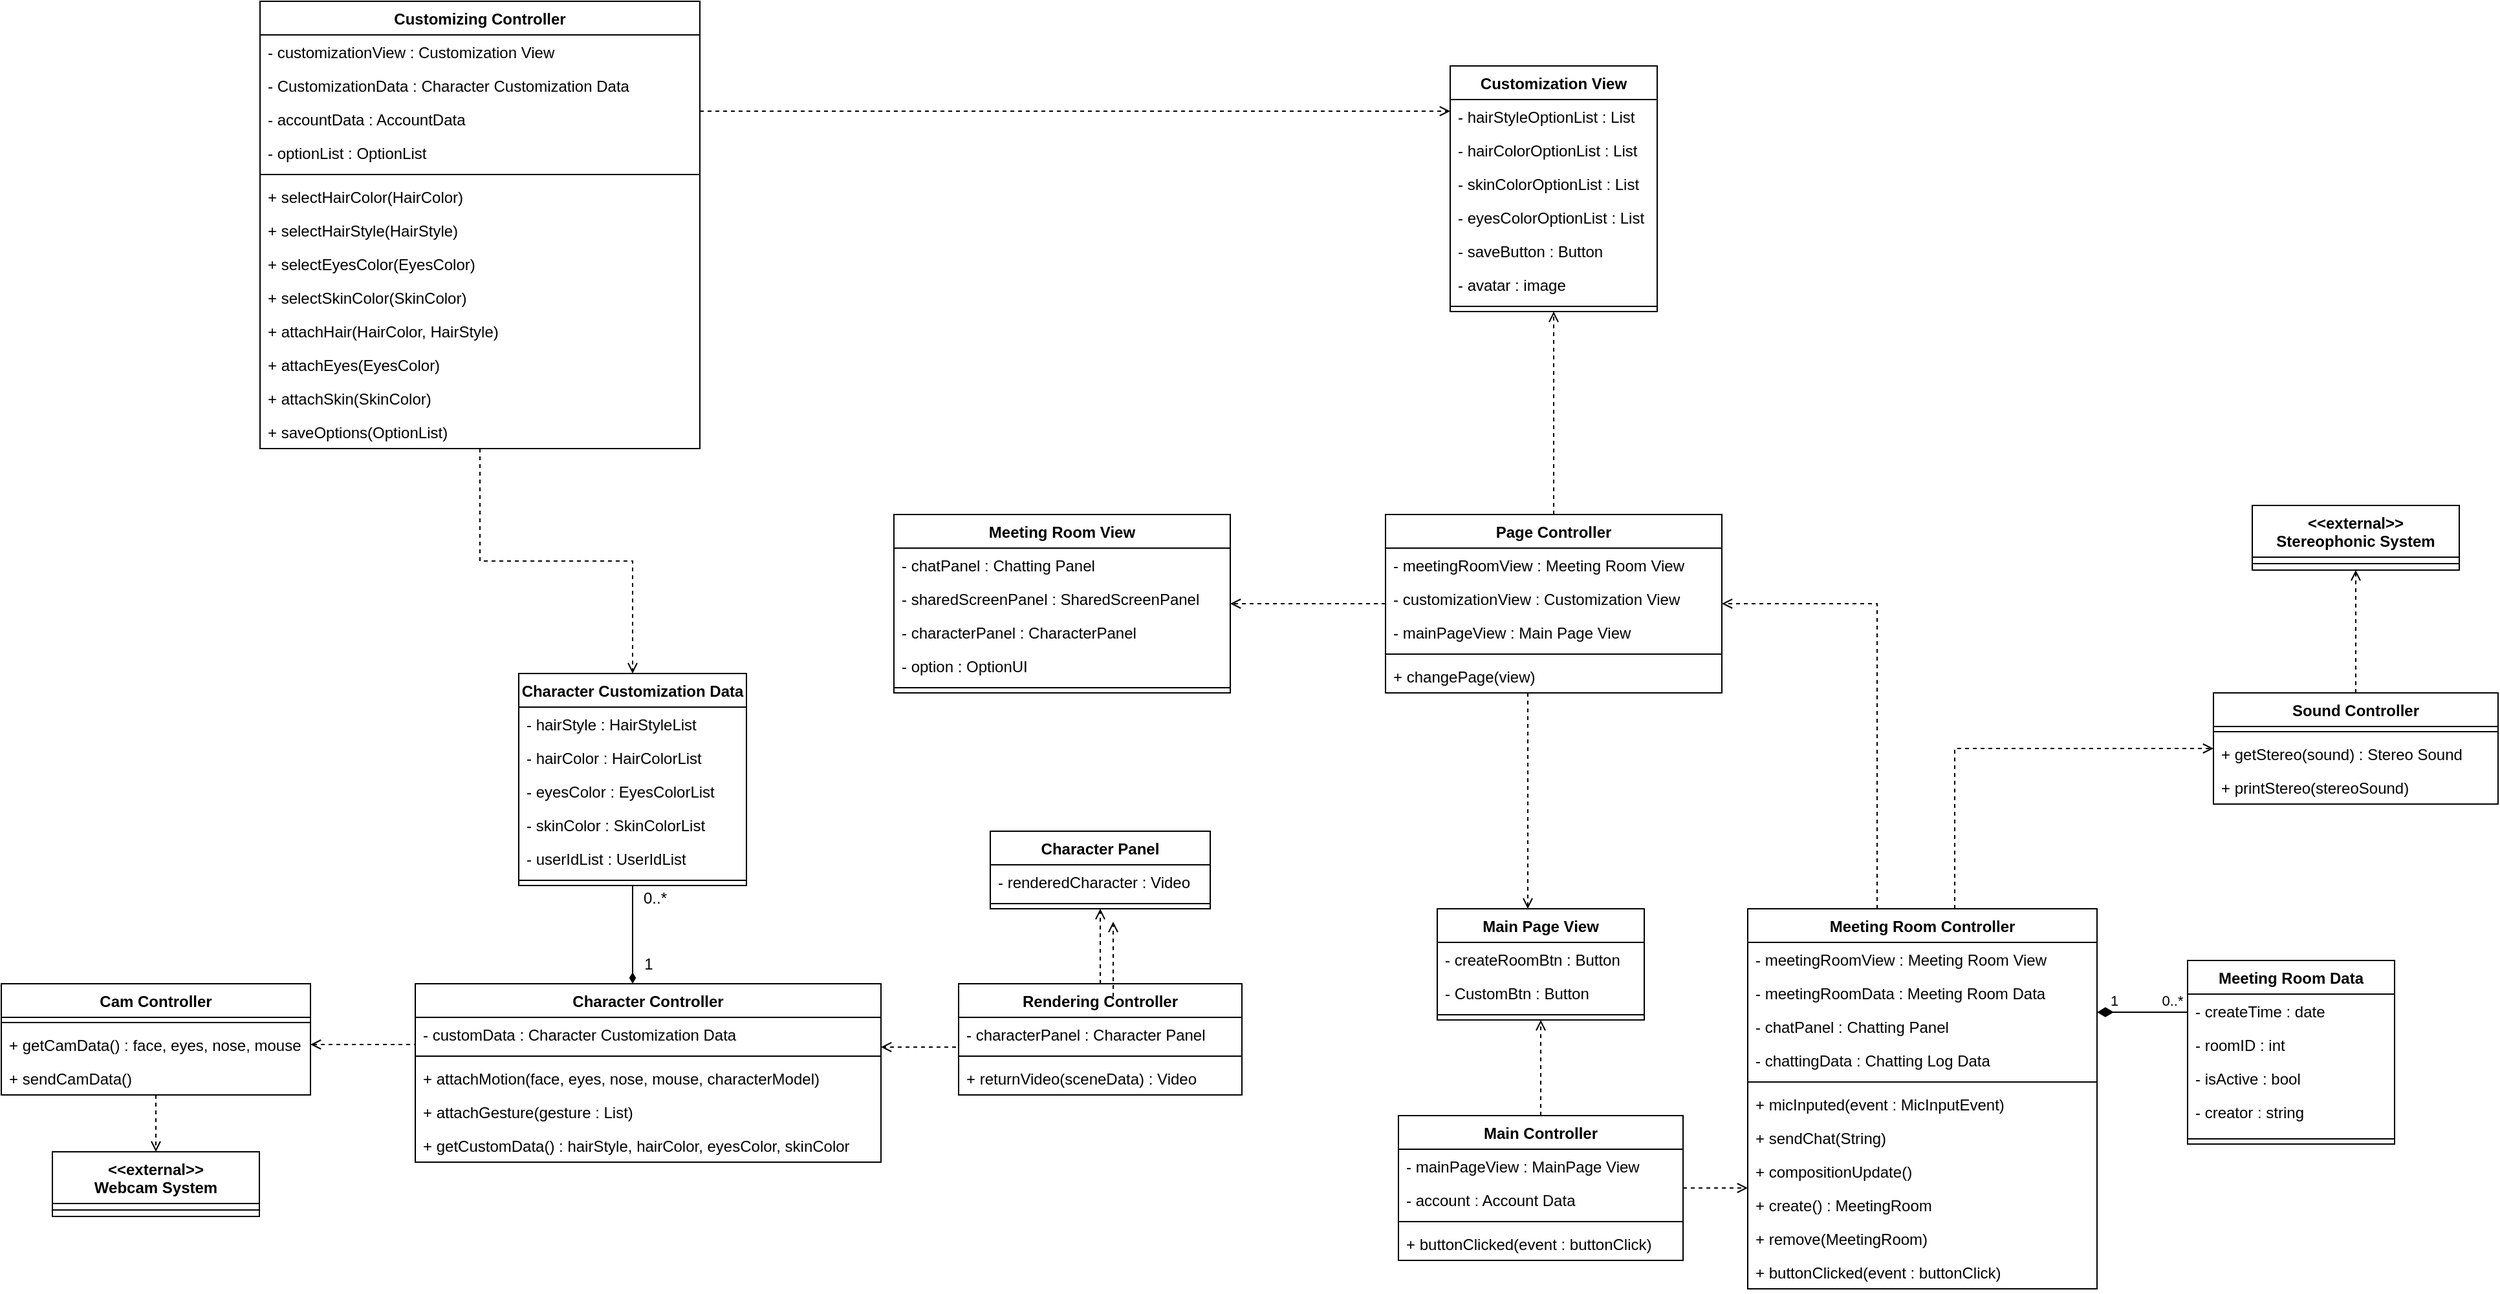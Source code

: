 <mxfile version="14.6.12" type="github">
  <diagram id="qNtHvHr-Q_ltwnV1EGBj" name="Page-1">
    <mxGraphModel dx="2211" dy="697" grid="1" gridSize="10" guides="1" tooltips="1" connect="1" arrows="1" fold="1" page="1" pageScale="1" pageWidth="827" pageHeight="1169" math="0" shadow="0">
      <root>
        <mxCell id="0" />
        <mxCell id="1" parent="0" />
        <mxCell id="-fM7mds_HS6A8kRONg-R-6" style="edgeStyle=orthogonalEdgeStyle;rounded=0;orthogonalLoop=1;jettySize=auto;html=1;exitX=0.5;exitY=0;exitDx=0;exitDy=0;entryX=0.5;entryY=1;entryDx=0;entryDy=0;dashed=1;endArrow=open;endFill=0;" parent="1" source="Hz_aNHwt8BgAc0QITuWz-30" target="Hz_aNHwt8BgAc0QITuWz-60" edge="1">
          <mxGeometry relative="1" as="geometry" />
        </mxCell>
        <mxCell id="Hz_aNHwt8BgAc0QITuWz-30" value="Sound Controller" style="swimlane;fontStyle=1;align=center;verticalAlign=top;childLayout=stackLayout;horizontal=1;startSize=26;horizontalStack=0;resizeParent=1;resizeParentMax=0;resizeLast=0;collapsible=1;marginBottom=0;" parent="1" vertex="1">
          <mxGeometry x="1360" y="585" width="220" height="86" as="geometry" />
        </mxCell>
        <mxCell id="Hz_aNHwt8BgAc0QITuWz-33" value="" style="line;strokeWidth=1;fillColor=none;align=left;verticalAlign=middle;spacingTop=-1;spacingLeft=3;spacingRight=3;rotatable=0;labelPosition=right;points=[];portConstraint=eastwest;" parent="Hz_aNHwt8BgAc0QITuWz-30" vertex="1">
          <mxGeometry y="26" width="220" height="8" as="geometry" />
        </mxCell>
        <mxCell id="VSV6r8VIV5T4gKpohB-m-29" value="+ getStereo(sound) : Stereo Sound" style="text;strokeColor=none;fillColor=none;align=left;verticalAlign=top;spacingLeft=4;spacingRight=4;overflow=hidden;rotatable=0;points=[[0,0.5],[1,0.5]];portConstraint=eastwest;" parent="Hz_aNHwt8BgAc0QITuWz-30" vertex="1">
          <mxGeometry y="34" width="220" height="26" as="geometry" />
        </mxCell>
        <mxCell id="Hz_aNHwt8BgAc0QITuWz-34" value="+ printStereo(stereoSound)" style="text;strokeColor=none;fillColor=none;align=left;verticalAlign=top;spacingLeft=4;spacingRight=4;overflow=hidden;rotatable=0;points=[[0,0.5],[1,0.5]];portConstraint=eastwest;" parent="Hz_aNHwt8BgAc0QITuWz-30" vertex="1">
          <mxGeometry y="60" width="220" height="26" as="geometry" />
        </mxCell>
        <mxCell id="Hz_aNHwt8BgAc0QITuWz-60" value="&lt;&lt;external&gt;&gt;&#xa;Stereophonic System" style="swimlane;fontStyle=1;align=center;verticalAlign=top;childLayout=stackLayout;horizontal=1;startSize=40;horizontalStack=0;resizeParent=1;resizeParentMax=0;resizeLast=0;collapsible=1;marginBottom=0;" parent="1" vertex="1">
          <mxGeometry x="1390" y="440" width="160" height="50" as="geometry" />
        </mxCell>
        <mxCell id="Hz_aNHwt8BgAc0QITuWz-62" value="" style="line;strokeWidth=1;fillColor=none;align=left;verticalAlign=middle;spacingTop=-1;spacingLeft=3;spacingRight=3;rotatable=0;labelPosition=right;points=[];portConstraint=eastwest;" parent="Hz_aNHwt8BgAc0QITuWz-60" vertex="1">
          <mxGeometry y="40" width="160" height="10" as="geometry" />
        </mxCell>
        <mxCell id="VSV6r8VIV5T4gKpohB-m-1" value="Character Controller" style="swimlane;fontStyle=1;align=center;verticalAlign=top;childLayout=stackLayout;horizontal=1;startSize=26;horizontalStack=0;resizeParent=1;resizeParentMax=0;resizeLast=0;collapsible=1;marginBottom=0;" parent="1" vertex="1">
          <mxGeometry x="-30" y="810" width="360" height="138" as="geometry" />
        </mxCell>
        <mxCell id="VSV6r8VIV5T4gKpohB-m-2" value="- customData : Character Customization Data" style="text;strokeColor=none;fillColor=none;align=left;verticalAlign=top;spacingLeft=4;spacingRight=4;overflow=hidden;rotatable=0;points=[[0,0.5],[1,0.5]];portConstraint=eastwest;" parent="VSV6r8VIV5T4gKpohB-m-1" vertex="1">
          <mxGeometry y="26" width="360" height="26" as="geometry" />
        </mxCell>
        <mxCell id="VSV6r8VIV5T4gKpohB-m-4" value="" style="line;strokeWidth=1;fillColor=none;align=left;verticalAlign=middle;spacingTop=-1;spacingLeft=3;spacingRight=3;rotatable=0;labelPosition=right;points=[];portConstraint=eastwest;" parent="VSV6r8VIV5T4gKpohB-m-1" vertex="1">
          <mxGeometry y="52" width="360" height="8" as="geometry" />
        </mxCell>
        <mxCell id="VSV6r8VIV5T4gKpohB-m-30" value="+ attachMotion(face, eyes, nose, mouse, characterModel)" style="text;strokeColor=none;fillColor=none;align=left;verticalAlign=top;spacingLeft=4;spacingRight=4;overflow=hidden;rotatable=0;points=[[0,0.5],[1,0.5]];portConstraint=eastwest;" parent="VSV6r8VIV5T4gKpohB-m-1" vertex="1">
          <mxGeometry y="60" width="360" height="26" as="geometry" />
        </mxCell>
        <mxCell id="-fM7mds_HS6A8kRONg-R-17" value="+ attachGesture(gesture : List)" style="text;strokeColor=none;fillColor=none;align=left;verticalAlign=top;spacingLeft=4;spacingRight=4;overflow=hidden;rotatable=0;points=[[0,0.5],[1,0.5]];portConstraint=eastwest;" parent="VSV6r8VIV5T4gKpohB-m-1" vertex="1">
          <mxGeometry y="86" width="360" height="26" as="geometry" />
        </mxCell>
        <mxCell id="VSV6r8VIV5T4gKpohB-m-5" value="+ getCustomData() : hairStyle, hairColor, eyesColor, skinColor" style="text;strokeColor=none;fillColor=none;align=left;verticalAlign=top;spacingLeft=4;spacingRight=4;overflow=hidden;rotatable=0;points=[[0,0.5],[1,0.5]];portConstraint=eastwest;" parent="VSV6r8VIV5T4gKpohB-m-1" vertex="1">
          <mxGeometry y="112" width="360" height="26" as="geometry" />
        </mxCell>
        <mxCell id="VSV6r8VIV5T4gKpohB-m-6" value="Character Panel" style="swimlane;fontStyle=1;align=center;verticalAlign=top;childLayout=stackLayout;horizontal=1;startSize=26;horizontalStack=0;resizeParent=1;resizeParentMax=0;resizeLast=0;collapsible=1;marginBottom=0;" parent="1" vertex="1">
          <mxGeometry x="414.5" y="692" width="170" height="60" as="geometry" />
        </mxCell>
        <mxCell id="VSV6r8VIV5T4gKpohB-m-7" value="- renderedCharacter : Video" style="text;strokeColor=none;fillColor=none;align=left;verticalAlign=top;spacingLeft=4;spacingRight=4;overflow=hidden;rotatable=0;points=[[0,0.5],[1,0.5]];portConstraint=eastwest;" parent="VSV6r8VIV5T4gKpohB-m-6" vertex="1">
          <mxGeometry y="26" width="170" height="26" as="geometry" />
        </mxCell>
        <mxCell id="VSV6r8VIV5T4gKpohB-m-9" value="" style="line;strokeWidth=1;fillColor=none;align=left;verticalAlign=middle;spacingTop=-1;spacingLeft=3;spacingRight=3;rotatable=0;labelPosition=right;points=[];portConstraint=eastwest;" parent="VSV6r8VIV5T4gKpohB-m-6" vertex="1">
          <mxGeometry y="52" width="170" height="8" as="geometry" />
        </mxCell>
        <mxCell id="VSV6r8VIV5T4gKpohB-m-39" style="edgeStyle=orthogonalEdgeStyle;rounded=0;orthogonalLoop=1;jettySize=auto;html=1;dashed=1;endArrow=open;endFill=0;" parent="1" source="VSV6r8VIV5T4gKpohB-m-11" target="VSV6r8VIV5T4gKpohB-m-6" edge="1">
          <mxGeometry relative="1" as="geometry" />
        </mxCell>
        <mxCell id="VSV6r8VIV5T4gKpohB-m-11" value="Rendering Controller" style="swimlane;fontStyle=1;align=center;verticalAlign=top;childLayout=stackLayout;horizontal=1;startSize=26;horizontalStack=0;resizeParent=1;resizeParentMax=0;resizeLast=0;collapsible=1;marginBottom=0;" parent="1" vertex="1">
          <mxGeometry x="390" y="810" width="219" height="86" as="geometry" />
        </mxCell>
        <mxCell id="VSV6r8VIV5T4gKpohB-m-12" value="- characterPanel : Character Panel" style="text;strokeColor=none;fillColor=none;align=left;verticalAlign=top;spacingLeft=4;spacingRight=4;overflow=hidden;rotatable=0;points=[[0,0.5],[1,0.5]];portConstraint=eastwest;" parent="VSV6r8VIV5T4gKpohB-m-11" vertex="1">
          <mxGeometry y="26" width="219" height="26" as="geometry" />
        </mxCell>
        <mxCell id="VSV6r8VIV5T4gKpohB-m-14" value="" style="line;strokeWidth=1;fillColor=none;align=left;verticalAlign=middle;spacingTop=-1;spacingLeft=3;spacingRight=3;rotatable=0;labelPosition=right;points=[];portConstraint=eastwest;" parent="VSV6r8VIV5T4gKpohB-m-11" vertex="1">
          <mxGeometry y="52" width="219" height="8" as="geometry" />
        </mxCell>
        <mxCell id="VSV6r8VIV5T4gKpohB-m-15" value="+ returnVideo(sceneData) : Video" style="text;strokeColor=none;fillColor=none;align=left;verticalAlign=top;spacingLeft=4;spacingRight=4;overflow=hidden;rotatable=0;points=[[0,0.5],[1,0.5]];portConstraint=eastwest;" parent="VSV6r8VIV5T4gKpohB-m-11" vertex="1">
          <mxGeometry y="60" width="219" height="26" as="geometry" />
        </mxCell>
        <mxCell id="-fM7mds_HS6A8kRONg-R-40" style="edgeStyle=orthogonalEdgeStyle;rounded=0;orthogonalLoop=1;jettySize=auto;html=1;entryX=0.5;entryY=0;entryDx=0;entryDy=0;dashed=1;endArrow=open;endFill=0;" parent="1" source="VSV6r8VIV5T4gKpohB-m-23" target="-fM7mds_HS6A8kRONg-R-2" edge="1">
          <mxGeometry relative="1" as="geometry" />
        </mxCell>
        <mxCell id="VSV6r8VIV5T4gKpohB-m-23" value="Cam Controller" style="swimlane;fontStyle=1;align=center;verticalAlign=top;childLayout=stackLayout;horizontal=1;startSize=26;horizontalStack=0;resizeParent=1;resizeParentMax=0;resizeLast=0;collapsible=1;marginBottom=0;" parent="1" vertex="1">
          <mxGeometry x="-350" y="810" width="239" height="86" as="geometry" />
        </mxCell>
        <mxCell id="VSV6r8VIV5T4gKpohB-m-26" value="" style="line;strokeWidth=1;fillColor=none;align=left;verticalAlign=middle;spacingTop=-1;spacingLeft=3;spacingRight=3;rotatable=0;labelPosition=right;points=[];portConstraint=eastwest;" parent="VSV6r8VIV5T4gKpohB-m-23" vertex="1">
          <mxGeometry y="26" width="239" height="8" as="geometry" />
        </mxCell>
        <mxCell id="VSV6r8VIV5T4gKpohB-m-28" value="+ getCamData() : face, eyes, nose, mouse" style="text;strokeColor=none;fillColor=none;align=left;verticalAlign=top;spacingLeft=4;spacingRight=4;overflow=hidden;rotatable=0;points=[[0,0.5],[1,0.5]];portConstraint=eastwest;" parent="VSV6r8VIV5T4gKpohB-m-23" vertex="1">
          <mxGeometry y="34" width="239" height="26" as="geometry" />
        </mxCell>
        <mxCell id="VSV6r8VIV5T4gKpohB-m-27" value="+ sendCamData()" style="text;strokeColor=none;fillColor=none;align=left;verticalAlign=top;spacingLeft=4;spacingRight=4;overflow=hidden;rotatable=0;points=[[0,0.5],[1,0.5]];portConstraint=eastwest;" parent="VSV6r8VIV5T4gKpohB-m-23" vertex="1">
          <mxGeometry y="60" width="239" height="26" as="geometry" />
        </mxCell>
        <mxCell id="VSV6r8VIV5T4gKpohB-m-31" style="edgeStyle=orthogonalEdgeStyle;rounded=0;orthogonalLoop=1;jettySize=auto;html=1;dashed=1;endArrow=open;endFill=0;" parent="1" source="Kb90lWqh0blAMlvWXbu4-104" target="Hz_aNHwt8BgAc0QITuWz-30" edge="1">
          <mxGeometry relative="1" as="geometry">
            <mxPoint x="962" y="534" as="sourcePoint" />
            <Array as="points">
              <mxPoint x="1160" y="710" />
              <mxPoint x="1160" y="710" />
            </Array>
            <mxPoint x="1042" y="534" as="targetPoint" />
          </mxGeometry>
        </mxCell>
        <mxCell id="-fM7mds_HS6A8kRONg-R-2" value="&lt;&lt;external&gt;&gt;&#xa;Webcam System" style="swimlane;fontStyle=1;align=center;verticalAlign=top;childLayout=stackLayout;horizontal=1;startSize=40;horizontalStack=0;resizeParent=1;resizeParentMax=0;resizeLast=0;collapsible=1;marginBottom=0;" parent="1" vertex="1">
          <mxGeometry x="-310.5" y="940" width="160" height="50" as="geometry" />
        </mxCell>
        <mxCell id="-fM7mds_HS6A8kRONg-R-3" value="" style="line;strokeWidth=1;fillColor=none;align=left;verticalAlign=middle;spacingTop=-1;spacingLeft=3;spacingRight=3;rotatable=0;labelPosition=right;points=[];portConstraint=eastwest;" parent="-fM7mds_HS6A8kRONg-R-2" vertex="1">
          <mxGeometry y="40" width="160" height="10" as="geometry" />
        </mxCell>
        <mxCell id="-fM7mds_HS6A8kRONg-R-24" style="edgeStyle=orthogonalEdgeStyle;rounded=0;orthogonalLoop=1;jettySize=auto;html=1;endArrow=diamondThin;endFill=1;" parent="1" source="-fM7mds_HS6A8kRONg-R-9" edge="1" target="VSV6r8VIV5T4gKpohB-m-1">
          <mxGeometry relative="1" as="geometry">
            <Array as="points">
              <mxPoint x="150" y="652" />
            </Array>
            <mxPoint x="150.0" y="956" as="targetPoint" />
          </mxGeometry>
        </mxCell>
        <mxCell id="-fM7mds_HS6A8kRONg-R-9" value="Character Customization Data" style="swimlane;fontStyle=1;align=center;verticalAlign=top;childLayout=stackLayout;horizontal=1;startSize=26;horizontalStack=0;resizeParent=1;resizeParentMax=0;resizeLast=0;collapsible=1;marginBottom=0;" parent="1" vertex="1">
          <mxGeometry x="50" y="570" width="176" height="164" as="geometry" />
        </mxCell>
        <mxCell id="-fM7mds_HS6A8kRONg-R-22" value="- hairStyle : HairStyleList" style="text;strokeColor=none;fillColor=none;align=left;verticalAlign=top;spacingLeft=4;spacingRight=4;overflow=hidden;rotatable=0;points=[[0,0.5],[1,0.5]];portConstraint=eastwest;" parent="-fM7mds_HS6A8kRONg-R-9" vertex="1">
          <mxGeometry y="26" width="176" height="26" as="geometry" />
        </mxCell>
        <mxCell id="-fM7mds_HS6A8kRONg-R-21" value="- hairColor : HairColorList" style="text;strokeColor=none;fillColor=none;align=left;verticalAlign=top;spacingLeft=4;spacingRight=4;overflow=hidden;rotatable=0;points=[[0,0.5],[1,0.5]];portConstraint=eastwest;" parent="-fM7mds_HS6A8kRONg-R-9" vertex="1">
          <mxGeometry y="52" width="176" height="26" as="geometry" />
        </mxCell>
        <mxCell id="-fM7mds_HS6A8kRONg-R-20" value="- eyesColor : EyesColorList" style="text;strokeColor=none;fillColor=none;align=left;verticalAlign=top;spacingLeft=4;spacingRight=4;overflow=hidden;rotatable=0;points=[[0,0.5],[1,0.5]];portConstraint=eastwest;" parent="-fM7mds_HS6A8kRONg-R-9" vertex="1">
          <mxGeometry y="78" width="176" height="26" as="geometry" />
        </mxCell>
        <mxCell id="Kb90lWqh0blAMlvWXbu4-15" value="- skinColor : SkinColorList" style="text;strokeColor=none;fillColor=none;align=left;verticalAlign=top;spacingLeft=4;spacingRight=4;overflow=hidden;rotatable=0;points=[[0,0.5],[1,0.5]];portConstraint=eastwest;" parent="-fM7mds_HS6A8kRONg-R-9" vertex="1">
          <mxGeometry y="104" width="176" height="26" as="geometry" />
        </mxCell>
        <mxCell id="-fM7mds_HS6A8kRONg-R-10" value="- userIdList : UserIdList" style="text;strokeColor=none;fillColor=none;align=left;verticalAlign=top;spacingLeft=4;spacingRight=4;overflow=hidden;rotatable=0;points=[[0,0.5],[1,0.5]];portConstraint=eastwest;" parent="-fM7mds_HS6A8kRONg-R-9" vertex="1">
          <mxGeometry y="130" width="176" height="26" as="geometry" />
        </mxCell>
        <mxCell id="-fM7mds_HS6A8kRONg-R-11" value="" style="line;strokeWidth=1;fillColor=none;align=left;verticalAlign=middle;spacingTop=-1;spacingLeft=3;spacingRight=3;rotatable=0;labelPosition=right;points=[];portConstraint=eastwest;" parent="-fM7mds_HS6A8kRONg-R-9" vertex="1">
          <mxGeometry y="156" width="176" height="8" as="geometry" />
        </mxCell>
        <mxCell id="-fM7mds_HS6A8kRONg-R-25" value="1" style="text;html=1;align=center;verticalAlign=middle;resizable=0;points=[];autosize=1;strokeColor=none;" parent="1" vertex="1">
          <mxGeometry x="140" y="785" width="20" height="20" as="geometry" />
        </mxCell>
        <mxCell id="-fM7mds_HS6A8kRONg-R-27" value="0..*" style="text;html=1;align=center;verticalAlign=middle;resizable=0;points=[];autosize=1;strokeColor=none;" parent="1" vertex="1">
          <mxGeometry x="140" y="734" width="30" height="20" as="geometry" />
        </mxCell>
        <mxCell id="-fM7mds_HS6A8kRONg-R-36" style="edgeStyle=orthogonalEdgeStyle;rounded=0;orthogonalLoop=1;jettySize=auto;html=1;exitX=0;exitY=0.5;exitDx=0;exitDy=0;entryX=1;entryY=0.5;entryDx=0;entryDy=0;dashed=1;endArrow=open;endFill=0;" parent="1" source="VSV6r8VIV5T4gKpohB-m-30" target="VSV6r8VIV5T4gKpohB-m-28" edge="1">
          <mxGeometry relative="1" as="geometry">
            <Array as="points">
              <mxPoint x="-30" y="857" />
            </Array>
          </mxGeometry>
        </mxCell>
        <mxCell id="-fM7mds_HS6A8kRONg-R-38" style="edgeStyle=orthogonalEdgeStyle;rounded=0;orthogonalLoop=1;jettySize=auto;html=1;exitX=0;exitY=0.5;exitDx=0;exitDy=0;dashed=1;endArrow=open;endFill=0;" parent="1" source="VSV6r8VIV5T4gKpohB-m-12" target="VSV6r8VIV5T4gKpohB-m-1" edge="1">
          <mxGeometry relative="1" as="geometry">
            <Array as="points">
              <mxPoint x="390" y="859" />
            </Array>
            <mxPoint x="310" y="859" as="targetPoint" />
          </mxGeometry>
        </mxCell>
        <mxCell id="Kb90lWqh0blAMlvWXbu4-64" style="edgeStyle=orthogonalEdgeStyle;rounded=0;orthogonalLoop=1;jettySize=auto;html=1;dashed=1;endArrow=open;endFill=0;" parent="1" source="Kb90lWqh0blAMlvWXbu4-66" target="Kb90lWqh0blAMlvWXbu4-72" edge="1">
          <mxGeometry relative="1" as="geometry" />
        </mxCell>
        <mxCell id="Kb90lWqh0blAMlvWXbu4-65" style="edgeStyle=orthogonalEdgeStyle;rounded=0;orthogonalLoop=1;jettySize=auto;html=1;dashed=1;endArrow=open;endFill=0;" parent="1" source="Kb90lWqh0blAMlvWXbu4-66" target="Kb90lWqh0blAMlvWXbu4-123" edge="1">
          <mxGeometry relative="1" as="geometry">
            <Array as="points">
              <mxPoint x="830" y="700" />
              <mxPoint x="830" y="700" />
            </Array>
          </mxGeometry>
        </mxCell>
        <mxCell id="Kb90lWqh0blAMlvWXbu4-66" value="Page Controller" style="swimlane;fontStyle=1;align=center;verticalAlign=top;childLayout=stackLayout;horizontal=1;startSize=26;horizontalStack=0;resizeParent=1;resizeParentMax=0;resizeLast=0;collapsible=1;marginBottom=0;" parent="1" vertex="1">
          <mxGeometry x="720" y="447" width="260" height="138" as="geometry" />
        </mxCell>
        <mxCell id="Kb90lWqh0blAMlvWXbu4-68" value="- meetingRoomView : Meeting Room View" style="text;strokeColor=none;fillColor=none;align=left;verticalAlign=top;spacingLeft=4;spacingRight=4;overflow=hidden;rotatable=0;points=[[0,0.5],[1,0.5]];portConstraint=eastwest;" parent="Kb90lWqh0blAMlvWXbu4-66" vertex="1">
          <mxGeometry y="26" width="260" height="26" as="geometry" />
        </mxCell>
        <mxCell id="Kb90lWqh0blAMlvWXbu4-69" value="- customizationView : Customization View" style="text;strokeColor=none;fillColor=none;align=left;verticalAlign=top;spacingLeft=4;spacingRight=4;overflow=hidden;rotatable=0;points=[[0,0.5],[1,0.5]];portConstraint=eastwest;" parent="Kb90lWqh0blAMlvWXbu4-66" vertex="1">
          <mxGeometry y="52" width="260" height="26" as="geometry" />
        </mxCell>
        <mxCell id="Kb90lWqh0blAMlvWXbu4-67" value="- mainPageView : Main Page View" style="text;strokeColor=none;fillColor=none;align=left;verticalAlign=top;spacingLeft=4;spacingRight=4;overflow=hidden;rotatable=0;points=[[0,0.5],[1,0.5]];portConstraint=eastwest;" parent="Kb90lWqh0blAMlvWXbu4-66" vertex="1">
          <mxGeometry y="78" width="260" height="26" as="geometry" />
        </mxCell>
        <mxCell id="Kb90lWqh0blAMlvWXbu4-70" value="" style="line;strokeWidth=1;fillColor=none;align=left;verticalAlign=middle;spacingTop=-1;spacingLeft=3;spacingRight=3;rotatable=0;labelPosition=right;points=[];portConstraint=eastwest;" parent="Kb90lWqh0blAMlvWXbu4-66" vertex="1">
          <mxGeometry y="104" width="260" height="8" as="geometry" />
        </mxCell>
        <mxCell id="Kb90lWqh0blAMlvWXbu4-71" value="+ changePage(view)" style="text;strokeColor=none;fillColor=none;align=left;verticalAlign=top;spacingLeft=4;spacingRight=4;overflow=hidden;rotatable=0;points=[[0,0.5],[1,0.5]];portConstraint=eastwest;" parent="Kb90lWqh0blAMlvWXbu4-66" vertex="1">
          <mxGeometry y="112" width="260" height="26" as="geometry" />
        </mxCell>
        <mxCell id="Kb90lWqh0blAMlvWXbu4-72" value="Customization View" style="swimlane;fontStyle=1;align=center;verticalAlign=top;childLayout=stackLayout;horizontal=1;startSize=26;horizontalStack=0;resizeParent=1;resizeParentMax=0;resizeLast=0;collapsible=1;marginBottom=0;" parent="1" vertex="1">
          <mxGeometry x="770" y="100" width="160" height="190" as="geometry" />
        </mxCell>
        <mxCell id="Kb90lWqh0blAMlvWXbu4-73" value="- hairStyleOptionList : List" style="text;strokeColor=none;fillColor=none;align=left;verticalAlign=top;spacingLeft=4;spacingRight=4;overflow=hidden;rotatable=0;points=[[0,0.5],[1,0.5]];portConstraint=eastwest;" parent="Kb90lWqh0blAMlvWXbu4-72" vertex="1">
          <mxGeometry y="26" width="160" height="26" as="geometry" />
        </mxCell>
        <mxCell id="Kb90lWqh0blAMlvWXbu4-74" value="- hairColorOptionList : List" style="text;strokeColor=none;fillColor=none;align=left;verticalAlign=top;spacingLeft=4;spacingRight=4;overflow=hidden;rotatable=0;points=[[0,0.5],[1,0.5]];portConstraint=eastwest;" parent="Kb90lWqh0blAMlvWXbu4-72" vertex="1">
          <mxGeometry y="52" width="160" height="26" as="geometry" />
        </mxCell>
        <mxCell id="Kb90lWqh0blAMlvWXbu4-75" value="- skinColorOptionList : List" style="text;strokeColor=none;fillColor=none;align=left;verticalAlign=top;spacingLeft=4;spacingRight=4;overflow=hidden;rotatable=0;points=[[0,0.5],[1,0.5]];portConstraint=eastwest;" parent="Kb90lWqh0blAMlvWXbu4-72" vertex="1">
          <mxGeometry y="78" width="160" height="26" as="geometry" />
        </mxCell>
        <mxCell id="Kb90lWqh0blAMlvWXbu4-76" value="- eyesColorOptionList : List" style="text;strokeColor=none;fillColor=none;align=left;verticalAlign=top;spacingLeft=4;spacingRight=4;overflow=hidden;rotatable=0;points=[[0,0.5],[1,0.5]];portConstraint=eastwest;" parent="Kb90lWqh0blAMlvWXbu4-72" vertex="1">
          <mxGeometry y="104" width="160" height="26" as="geometry" />
        </mxCell>
        <mxCell id="Kb90lWqh0blAMlvWXbu4-77" value="- saveButton : Button" style="text;strokeColor=none;fillColor=none;align=left;verticalAlign=top;spacingLeft=4;spacingRight=4;overflow=hidden;rotatable=0;points=[[0,0.5],[1,0.5]];portConstraint=eastwest;" parent="Kb90lWqh0blAMlvWXbu4-72" vertex="1">
          <mxGeometry y="130" width="160" height="26" as="geometry" />
        </mxCell>
        <mxCell id="Kb90lWqh0blAMlvWXbu4-78" value="- avatar : image" style="text;strokeColor=none;fillColor=none;align=left;verticalAlign=top;spacingLeft=4;spacingRight=4;overflow=hidden;rotatable=0;points=[[0,0.5],[1,0.5]];portConstraint=eastwest;" parent="Kb90lWqh0blAMlvWXbu4-72" vertex="1">
          <mxGeometry y="156" width="160" height="26" as="geometry" />
        </mxCell>
        <mxCell id="Kb90lWqh0blAMlvWXbu4-79" value="" style="line;strokeWidth=1;fillColor=none;align=left;verticalAlign=middle;spacingTop=-1;spacingLeft=3;spacingRight=3;rotatable=0;labelPosition=right;points=[];portConstraint=eastwest;" parent="Kb90lWqh0blAMlvWXbu4-72" vertex="1">
          <mxGeometry y="182" width="160" height="8" as="geometry" />
        </mxCell>
        <mxCell id="Kb90lWqh0blAMlvWXbu4-80" style="edgeStyle=orthogonalEdgeStyle;rounded=0;orthogonalLoop=1;jettySize=auto;html=1;endArrow=open;endFill=0;dashed=1;" parent="1" source="Kb90lWqh0blAMlvWXbu4-82" target="-fM7mds_HS6A8kRONg-R-9" edge="1">
          <mxGeometry relative="1" as="geometry" />
        </mxCell>
        <mxCell id="Kb90lWqh0blAMlvWXbu4-81" style="edgeStyle=orthogonalEdgeStyle;rounded=0;orthogonalLoop=1;jettySize=auto;html=1;dashed=1;endArrow=open;endFill=0;" parent="1" source="Kb90lWqh0blAMlvWXbu4-82" target="Kb90lWqh0blAMlvWXbu4-72" edge="1">
          <mxGeometry relative="1" as="geometry">
            <Array as="points">
              <mxPoint x="370" y="135" />
              <mxPoint x="370" y="135" />
            </Array>
          </mxGeometry>
        </mxCell>
        <mxCell id="Kb90lWqh0blAMlvWXbu4-82" value="Customizing Controller" style="swimlane;fontStyle=1;align=center;verticalAlign=top;childLayout=stackLayout;horizontal=1;startSize=26;horizontalStack=0;resizeParent=1;resizeParentMax=0;resizeLast=0;collapsible=1;marginBottom=0;" parent="1" vertex="1">
          <mxGeometry x="-150" y="50" width="340" height="346" as="geometry" />
        </mxCell>
        <mxCell id="Kb90lWqh0blAMlvWXbu4-83" value="- customizationView : Customization View" style="text;strokeColor=none;fillColor=none;align=left;verticalAlign=top;spacingLeft=4;spacingRight=4;overflow=hidden;rotatable=0;points=[[0,0.5],[1,0.5]];portConstraint=eastwest;" parent="Kb90lWqh0blAMlvWXbu4-82" vertex="1">
          <mxGeometry y="26" width="340" height="26" as="geometry" />
        </mxCell>
        <mxCell id="Kb90lWqh0blAMlvWXbu4-84" value="- CustomizationData : Character Customization Data" style="text;strokeColor=none;fillColor=none;align=left;verticalAlign=top;spacingLeft=4;spacingRight=4;overflow=hidden;rotatable=0;points=[[0,0.5],[1,0.5]];portConstraint=eastwest;" parent="Kb90lWqh0blAMlvWXbu4-82" vertex="1">
          <mxGeometry y="52" width="340" height="26" as="geometry" />
        </mxCell>
        <mxCell id="Kb90lWqh0blAMlvWXbu4-85" value="- accountData : AccountData" style="text;strokeColor=none;fillColor=none;align=left;verticalAlign=top;spacingLeft=4;spacingRight=4;overflow=hidden;rotatable=0;points=[[0,0.5],[1,0.5]];portConstraint=eastwest;" parent="Kb90lWqh0blAMlvWXbu4-82" vertex="1">
          <mxGeometry y="78" width="340" height="26" as="geometry" />
        </mxCell>
        <mxCell id="Kb90lWqh0blAMlvWXbu4-86" value="- optionList : OptionList" style="text;strokeColor=none;fillColor=none;align=left;verticalAlign=top;spacingLeft=4;spacingRight=4;overflow=hidden;rotatable=0;points=[[0,0.5],[1,0.5]];portConstraint=eastwest;" parent="Kb90lWqh0blAMlvWXbu4-82" vertex="1">
          <mxGeometry y="104" width="340" height="26" as="geometry" />
        </mxCell>
        <mxCell id="Kb90lWqh0blAMlvWXbu4-87" value="" style="line;strokeWidth=1;fillColor=none;align=left;verticalAlign=middle;spacingTop=-1;spacingLeft=3;spacingRight=3;rotatable=0;labelPosition=right;points=[];portConstraint=eastwest;" parent="Kb90lWqh0blAMlvWXbu4-82" vertex="1">
          <mxGeometry y="130" width="340" height="8" as="geometry" />
        </mxCell>
        <mxCell id="Kb90lWqh0blAMlvWXbu4-88" value="+ selectHairColor(HairColor)" style="text;strokeColor=none;fillColor=none;align=left;verticalAlign=top;spacingLeft=4;spacingRight=4;overflow=hidden;rotatable=0;points=[[0,0.5],[1,0.5]];portConstraint=eastwest;" parent="Kb90lWqh0blAMlvWXbu4-82" vertex="1">
          <mxGeometry y="138" width="340" height="26" as="geometry" />
        </mxCell>
        <mxCell id="Kb90lWqh0blAMlvWXbu4-89" value="+ selectHairStyle(HairStyle)" style="text;strokeColor=none;fillColor=none;align=left;verticalAlign=top;spacingLeft=4;spacingRight=4;overflow=hidden;rotatable=0;points=[[0,0.5],[1,0.5]];portConstraint=eastwest;" parent="Kb90lWqh0blAMlvWXbu4-82" vertex="1">
          <mxGeometry y="164" width="340" height="26" as="geometry" />
        </mxCell>
        <mxCell id="Kb90lWqh0blAMlvWXbu4-90" value="+ selectEyesColor(EyesColor)" style="text;strokeColor=none;fillColor=none;align=left;verticalAlign=top;spacingLeft=4;spacingRight=4;overflow=hidden;rotatable=0;points=[[0,0.5],[1,0.5]];portConstraint=eastwest;" parent="Kb90lWqh0blAMlvWXbu4-82" vertex="1">
          <mxGeometry y="190" width="340" height="26" as="geometry" />
        </mxCell>
        <mxCell id="Kb90lWqh0blAMlvWXbu4-91" value="+ selectSkinColor(SkinColor)" style="text;strokeColor=none;fillColor=none;align=left;verticalAlign=top;spacingLeft=4;spacingRight=4;overflow=hidden;rotatable=0;points=[[0,0.5],[1,0.5]];portConstraint=eastwest;" parent="Kb90lWqh0blAMlvWXbu4-82" vertex="1">
          <mxGeometry y="216" width="340" height="26" as="geometry" />
        </mxCell>
        <mxCell id="Kb90lWqh0blAMlvWXbu4-92" value="+ attachHair(HairColor, HairStyle)" style="text;strokeColor=none;fillColor=none;align=left;verticalAlign=top;spacingLeft=4;spacingRight=4;overflow=hidden;rotatable=0;points=[[0,0.5],[1,0.5]];portConstraint=eastwest;" parent="Kb90lWqh0blAMlvWXbu4-82" vertex="1">
          <mxGeometry y="242" width="340" height="26" as="geometry" />
        </mxCell>
        <mxCell id="Kb90lWqh0blAMlvWXbu4-93" value="+ attachEyes(EyesColor)" style="text;strokeColor=none;fillColor=none;align=left;verticalAlign=top;spacingLeft=4;spacingRight=4;overflow=hidden;rotatable=0;points=[[0,0.5],[1,0.5]];portConstraint=eastwest;" parent="Kb90lWqh0blAMlvWXbu4-82" vertex="1">
          <mxGeometry y="268" width="340" height="26" as="geometry" />
        </mxCell>
        <mxCell id="Kb90lWqh0blAMlvWXbu4-94" value="+ attachSkin(SkinColor)" style="text;strokeColor=none;fillColor=none;align=left;verticalAlign=top;spacingLeft=4;spacingRight=4;overflow=hidden;rotatable=0;points=[[0,0.5],[1,0.5]];portConstraint=eastwest;" parent="Kb90lWqh0blAMlvWXbu4-82" vertex="1">
          <mxGeometry y="294" width="340" height="26" as="geometry" />
        </mxCell>
        <mxCell id="Kb90lWqh0blAMlvWXbu4-95" value="+ saveOptions(OptionList)" style="text;strokeColor=none;fillColor=none;align=left;verticalAlign=top;spacingLeft=4;spacingRight=4;overflow=hidden;rotatable=0;points=[[0,0.5],[1,0.5]];portConstraint=eastwest;" parent="Kb90lWqh0blAMlvWXbu4-82" vertex="1">
          <mxGeometry y="320" width="340" height="26" as="geometry" />
        </mxCell>
        <mxCell id="Kb90lWqh0blAMlvWXbu4-103" style="edgeStyle=orthogonalEdgeStyle;rounded=0;orthogonalLoop=1;jettySize=auto;html=1;endArrow=open;endFill=0;dashed=1;" parent="1" source="Kb90lWqh0blAMlvWXbu4-104" target="Kb90lWqh0blAMlvWXbu4-66" edge="1">
          <mxGeometry relative="1" as="geometry">
            <Array as="points">
              <mxPoint x="1100" y="516" />
            </Array>
          </mxGeometry>
        </mxCell>
        <mxCell id="Kb90lWqh0blAMlvWXbu4-104" value="Meeting Room Controller" style="swimlane;fontStyle=1;align=center;verticalAlign=top;childLayout=stackLayout;horizontal=1;startSize=26;horizontalStack=0;resizeParent=1;resizeParentMax=0;resizeLast=0;collapsible=1;marginBottom=0;" parent="1" vertex="1">
          <mxGeometry x="1000" y="752" width="270" height="294" as="geometry" />
        </mxCell>
        <mxCell id="Kb90lWqh0blAMlvWXbu4-105" value="- meetingRoomView : Meeting Room View" style="text;strokeColor=none;fillColor=none;align=left;verticalAlign=top;spacingLeft=4;spacingRight=4;overflow=hidden;rotatable=0;points=[[0,0.5],[1,0.5]];portConstraint=eastwest;" parent="Kb90lWqh0blAMlvWXbu4-104" vertex="1">
          <mxGeometry y="26" width="270" height="26" as="geometry" />
        </mxCell>
        <mxCell id="Kb90lWqh0blAMlvWXbu4-106" value="- meetingRoomData : Meeting Room Data" style="text;strokeColor=none;fillColor=none;align=left;verticalAlign=top;spacingLeft=4;spacingRight=4;overflow=hidden;rotatable=0;points=[[0,0.5],[1,0.5]];portConstraint=eastwest;" parent="Kb90lWqh0blAMlvWXbu4-104" vertex="1">
          <mxGeometry y="52" width="270" height="26" as="geometry" />
        </mxCell>
        <mxCell id="Kb90lWqh0blAMlvWXbu4-107" value="- chatPanel : Chatting Panel" style="text;strokeColor=none;fillColor=none;align=left;verticalAlign=top;spacingLeft=4;spacingRight=4;overflow=hidden;rotatable=0;points=[[0,0.5],[1,0.5]];portConstraint=eastwest;" parent="Kb90lWqh0blAMlvWXbu4-104" vertex="1">
          <mxGeometry y="78" width="270" height="26" as="geometry" />
        </mxCell>
        <mxCell id="Kb90lWqh0blAMlvWXbu4-108" value="- chattingData : Chatting Log Data" style="text;strokeColor=none;fillColor=none;align=left;verticalAlign=top;spacingLeft=4;spacingRight=4;overflow=hidden;rotatable=0;points=[[0,0.5],[1,0.5]];portConstraint=eastwest;" parent="Kb90lWqh0blAMlvWXbu4-104" vertex="1">
          <mxGeometry y="104" width="270" height="26" as="geometry" />
        </mxCell>
        <mxCell id="Kb90lWqh0blAMlvWXbu4-109" value="" style="line;strokeWidth=1;fillColor=none;align=left;verticalAlign=middle;spacingTop=-1;spacingLeft=3;spacingRight=3;rotatable=0;labelPosition=right;points=[];portConstraint=eastwest;" parent="Kb90lWqh0blAMlvWXbu4-104" vertex="1">
          <mxGeometry y="130" width="270" height="8" as="geometry" />
        </mxCell>
        <mxCell id="Kb90lWqh0blAMlvWXbu4-110" value="+ micInputed(event : MicInputEvent)" style="text;strokeColor=none;fillColor=none;align=left;verticalAlign=top;spacingLeft=4;spacingRight=4;overflow=hidden;rotatable=0;points=[[0,0.5],[1,0.5]];portConstraint=eastwest;" parent="Kb90lWqh0blAMlvWXbu4-104" vertex="1">
          <mxGeometry y="138" width="270" height="26" as="geometry" />
        </mxCell>
        <mxCell id="Kb90lWqh0blAMlvWXbu4-111" value="+ sendChat(String)" style="text;strokeColor=none;fillColor=none;align=left;verticalAlign=top;spacingLeft=4;spacingRight=4;overflow=hidden;rotatable=0;points=[[0,0.5],[1,0.5]];portConstraint=eastwest;" parent="Kb90lWqh0blAMlvWXbu4-104" vertex="1">
          <mxGeometry y="164" width="270" height="26" as="geometry" />
        </mxCell>
        <mxCell id="Kb90lWqh0blAMlvWXbu4-112" value="+ compositionUpdate()" style="text;strokeColor=none;fillColor=none;align=left;verticalAlign=top;spacingLeft=4;spacingRight=4;overflow=hidden;rotatable=0;points=[[0,0.5],[1,0.5]];portConstraint=eastwest;" parent="Kb90lWqh0blAMlvWXbu4-104" vertex="1">
          <mxGeometry y="190" width="270" height="26" as="geometry" />
        </mxCell>
        <mxCell id="Kb90lWqh0blAMlvWXbu4-113" value="+ create() : MeetingRoom" style="text;strokeColor=none;fillColor=none;align=left;verticalAlign=top;spacingLeft=4;spacingRight=4;overflow=hidden;rotatable=0;points=[[0,0.5],[1,0.5]];portConstraint=eastwest;" parent="Kb90lWqh0blAMlvWXbu4-104" vertex="1">
          <mxGeometry y="216" width="270" height="26" as="geometry" />
        </mxCell>
        <mxCell id="Kb90lWqh0blAMlvWXbu4-114" value="+ remove(MeetingRoom)" style="text;strokeColor=none;fillColor=none;align=left;verticalAlign=top;spacingLeft=4;spacingRight=4;overflow=hidden;rotatable=0;points=[[0,0.5],[1,0.5]];portConstraint=eastwest;" parent="Kb90lWqh0blAMlvWXbu4-104" vertex="1">
          <mxGeometry y="242" width="270" height="26" as="geometry" />
        </mxCell>
        <mxCell id="Kb90lWqh0blAMlvWXbu4-115" value="+ buttonClicked(event : buttonClick)" style="text;strokeColor=none;fillColor=none;align=left;verticalAlign=top;spacingLeft=4;spacingRight=4;overflow=hidden;rotatable=0;points=[[0,0.5],[1,0.5]];portConstraint=eastwest;" parent="Kb90lWqh0blAMlvWXbu4-104" vertex="1">
          <mxGeometry y="268" width="270" height="26" as="geometry" />
        </mxCell>
        <mxCell id="Kb90lWqh0blAMlvWXbu4-116" style="edgeStyle=orthogonalEdgeStyle;rounded=0;orthogonalLoop=1;jettySize=auto;html=1;dashed=1;endArrow=open;endFill=0;" parent="1" source="Kb90lWqh0blAMlvWXbu4-118" target="Kb90lWqh0blAMlvWXbu4-104" edge="1">
          <mxGeometry relative="1" as="geometry">
            <Array as="points">
              <mxPoint x="970" y="968" />
              <mxPoint x="970" y="968" />
            </Array>
          </mxGeometry>
        </mxCell>
        <mxCell id="Kb90lWqh0blAMlvWXbu4-117" style="edgeStyle=orthogonalEdgeStyle;rounded=0;orthogonalLoop=1;jettySize=auto;html=1;entryX=0.5;entryY=1;entryDx=0;entryDy=0;endArrow=open;endFill=0;dashed=1;" parent="1" source="Kb90lWqh0blAMlvWXbu4-118" target="Kb90lWqh0blAMlvWXbu4-123" edge="1">
          <mxGeometry relative="1" as="geometry" />
        </mxCell>
        <mxCell id="Kb90lWqh0blAMlvWXbu4-118" value="Main Controller" style="swimlane;fontStyle=1;align=center;verticalAlign=top;childLayout=stackLayout;horizontal=1;startSize=26;horizontalStack=0;resizeParent=1;resizeParentMax=0;resizeLast=0;collapsible=1;marginBottom=0;" parent="1" vertex="1">
          <mxGeometry x="730" y="912" width="220" height="112" as="geometry" />
        </mxCell>
        <mxCell id="Kb90lWqh0blAMlvWXbu4-119" value="- mainPageView : MainPage View" style="text;strokeColor=none;fillColor=none;align=left;verticalAlign=top;spacingLeft=4;spacingRight=4;overflow=hidden;rotatable=0;points=[[0,0.5],[1,0.5]];portConstraint=eastwest;" parent="Kb90lWqh0blAMlvWXbu4-118" vertex="1">
          <mxGeometry y="26" width="220" height="26" as="geometry" />
        </mxCell>
        <mxCell id="Kb90lWqh0blAMlvWXbu4-120" value="- account : Account Data" style="text;strokeColor=none;fillColor=none;align=left;verticalAlign=top;spacingLeft=4;spacingRight=4;overflow=hidden;rotatable=0;points=[[0,0.5],[1,0.5]];portConstraint=eastwest;" parent="Kb90lWqh0blAMlvWXbu4-118" vertex="1">
          <mxGeometry y="52" width="220" height="26" as="geometry" />
        </mxCell>
        <mxCell id="Kb90lWqh0blAMlvWXbu4-121" value="" style="line;strokeWidth=1;fillColor=none;align=left;verticalAlign=middle;spacingTop=-1;spacingLeft=3;spacingRight=3;rotatable=0;labelPosition=right;points=[];portConstraint=eastwest;" parent="Kb90lWqh0blAMlvWXbu4-118" vertex="1">
          <mxGeometry y="78" width="220" height="8" as="geometry" />
        </mxCell>
        <mxCell id="Kb90lWqh0blAMlvWXbu4-122" value="+ buttonClicked(event : buttonClick)" style="text;strokeColor=none;fillColor=none;align=left;verticalAlign=top;spacingLeft=4;spacingRight=4;overflow=hidden;rotatable=0;points=[[0,0.5],[1,0.5]];portConstraint=eastwest;" parent="Kb90lWqh0blAMlvWXbu4-118" vertex="1">
          <mxGeometry y="86" width="220" height="26" as="geometry" />
        </mxCell>
        <mxCell id="Kb90lWqh0blAMlvWXbu4-123" value="Main Page View" style="swimlane;fontStyle=1;align=center;verticalAlign=top;childLayout=stackLayout;horizontal=1;startSize=26;horizontalStack=0;resizeParent=1;resizeParentMax=0;resizeLast=0;collapsible=1;marginBottom=0;" parent="1" vertex="1">
          <mxGeometry x="760" y="752" width="160" height="86" as="geometry" />
        </mxCell>
        <mxCell id="Kb90lWqh0blAMlvWXbu4-124" value="- createRoomBtn : Button" style="text;strokeColor=none;fillColor=none;align=left;verticalAlign=top;spacingLeft=4;spacingRight=4;overflow=hidden;rotatable=0;points=[[0,0.5],[1,0.5]];portConstraint=eastwest;" parent="Kb90lWqh0blAMlvWXbu4-123" vertex="1">
          <mxGeometry y="26" width="160" height="26" as="geometry" />
        </mxCell>
        <mxCell id="Kb90lWqh0blAMlvWXbu4-125" value="- CustomBtn : Button" style="text;strokeColor=none;fillColor=none;align=left;verticalAlign=top;spacingLeft=4;spacingRight=4;overflow=hidden;rotatable=0;points=[[0,0.5],[1,0.5]];portConstraint=eastwest;" parent="Kb90lWqh0blAMlvWXbu4-123" vertex="1">
          <mxGeometry y="52" width="160" height="26" as="geometry" />
        </mxCell>
        <mxCell id="Kb90lWqh0blAMlvWXbu4-126" value="" style="line;strokeWidth=1;fillColor=none;align=left;verticalAlign=middle;spacingTop=-1;spacingLeft=3;spacingRight=3;rotatable=0;labelPosition=right;points=[];portConstraint=eastwest;" parent="Kb90lWqh0blAMlvWXbu4-123" vertex="1">
          <mxGeometry y="78" width="160" height="8" as="geometry" />
        </mxCell>
        <mxCell id="Kb90lWqh0blAMlvWXbu4-127" value="Meeting Room View" style="swimlane;fontStyle=1;align=center;verticalAlign=top;childLayout=stackLayout;horizontal=1;startSize=26;horizontalStack=0;resizeParent=1;resizeParentMax=0;resizeLast=0;collapsible=1;marginBottom=0;" parent="1" vertex="1">
          <mxGeometry x="340" y="447" width="260" height="138" as="geometry" />
        </mxCell>
        <mxCell id="Kb90lWqh0blAMlvWXbu4-128" value="- chatPanel : Chatting Panel" style="text;strokeColor=none;fillColor=none;align=left;verticalAlign=top;spacingLeft=4;spacingRight=4;overflow=hidden;rotatable=0;points=[[0,0.5],[1,0.5]];portConstraint=eastwest;" parent="Kb90lWqh0blAMlvWXbu4-127" vertex="1">
          <mxGeometry y="26" width="260" height="26" as="geometry" />
        </mxCell>
        <mxCell id="Kb90lWqh0blAMlvWXbu4-129" value="- sharedScreenPanel : SharedScreenPanel" style="text;strokeColor=none;fillColor=none;align=left;verticalAlign=top;spacingLeft=4;spacingRight=4;overflow=hidden;rotatable=0;points=[[0,0.5],[1,0.5]];portConstraint=eastwest;" parent="Kb90lWqh0blAMlvWXbu4-127" vertex="1">
          <mxGeometry y="52" width="260" height="26" as="geometry" />
        </mxCell>
        <mxCell id="Kb90lWqh0blAMlvWXbu4-130" value="- characterPanel : CharacterPanel" style="text;strokeColor=none;fillColor=none;align=left;verticalAlign=top;spacingLeft=4;spacingRight=4;overflow=hidden;rotatable=0;points=[[0,0.5],[1,0.5]];portConstraint=eastwest;" parent="Kb90lWqh0blAMlvWXbu4-127" vertex="1">
          <mxGeometry y="78" width="260" height="26" as="geometry" />
        </mxCell>
        <mxCell id="Kb90lWqh0blAMlvWXbu4-131" value="- option : OptionUI" style="text;strokeColor=none;fillColor=none;align=left;verticalAlign=top;spacingLeft=4;spacingRight=4;overflow=hidden;rotatable=0;points=[[0,0.5],[1,0.5]];portConstraint=eastwest;" parent="Kb90lWqh0blAMlvWXbu4-127" vertex="1">
          <mxGeometry y="104" width="260" height="26" as="geometry" />
        </mxCell>
        <mxCell id="Kb90lWqh0blAMlvWXbu4-132" value="" style="line;strokeWidth=1;fillColor=none;align=left;verticalAlign=middle;spacingTop=-1;spacingLeft=3;spacingRight=3;rotatable=0;labelPosition=right;points=[];portConstraint=eastwest;" parent="Kb90lWqh0blAMlvWXbu4-127" vertex="1">
          <mxGeometry y="130" width="260" height="8" as="geometry" />
        </mxCell>
        <mxCell id="Kb90lWqh0blAMlvWXbu4-133" style="edgeStyle=orthogonalEdgeStyle;rounded=0;orthogonalLoop=1;jettySize=auto;html=1;dashed=1;endArrow=open;endFill=0;" parent="1" source="Kb90lWqh0blAMlvWXbu4-66" target="Kb90lWqh0blAMlvWXbu4-127" edge="1">
          <mxGeometry relative="1" as="geometry">
            <Array as="points">
              <mxPoint x="850" y="480" />
              <mxPoint x="850" y="480" />
            </Array>
          </mxGeometry>
        </mxCell>
        <mxCell id="Kb90lWqh0blAMlvWXbu4-139" style="edgeStyle=orthogonalEdgeStyle;rounded=0;orthogonalLoop=1;jettySize=auto;html=1;endArrow=diamondThin;endFill=1;startSize=6;endSize=10;" parent="1" source="Kb90lWqh0blAMlvWXbu4-142" target="Kb90lWqh0blAMlvWXbu4-104" edge="1">
          <mxGeometry relative="1" as="geometry">
            <Array as="points">
              <mxPoint x="1310" y="832" />
              <mxPoint x="1310" y="832" />
            </Array>
          </mxGeometry>
        </mxCell>
        <mxCell id="Kb90lWqh0blAMlvWXbu4-140" value="0..*" style="edgeLabel;html=1;align=center;verticalAlign=middle;resizable=0;points=[];" parent="Kb90lWqh0blAMlvWXbu4-139" vertex="1" connectable="0">
          <mxGeometry x="-0.58" y="-4" relative="1" as="geometry">
            <mxPoint x="2" y="-5" as="offset" />
          </mxGeometry>
        </mxCell>
        <mxCell id="Kb90lWqh0blAMlvWXbu4-141" value="1" style="edgeLabel;html=1;align=center;verticalAlign=middle;resizable=0;points=[];" parent="Kb90lWqh0blAMlvWXbu4-139" vertex="1" connectable="0">
          <mxGeometry x="0.64" y="-2" relative="1" as="geometry">
            <mxPoint y="-7" as="offset" />
          </mxGeometry>
        </mxCell>
        <mxCell id="Kb90lWqh0blAMlvWXbu4-142" value="Meeting Room Data" style="swimlane;fontStyle=1;align=center;verticalAlign=top;childLayout=stackLayout;horizontal=1;startSize=26;horizontalStack=0;resizeParent=1;resizeParentMax=0;resizeLast=0;collapsible=1;marginBottom=0;" parent="1" vertex="1">
          <mxGeometry x="1340" y="792" width="160" height="142" as="geometry" />
        </mxCell>
        <mxCell id="Kb90lWqh0blAMlvWXbu4-143" value="- createTime : date" style="text;strokeColor=none;fillColor=none;align=left;verticalAlign=top;spacingLeft=4;spacingRight=4;overflow=hidden;rotatable=0;points=[[0,0.5],[1,0.5]];portConstraint=eastwest;" parent="Kb90lWqh0blAMlvWXbu4-142" vertex="1">
          <mxGeometry y="26" width="160" height="26" as="geometry" />
        </mxCell>
        <mxCell id="Kb90lWqh0blAMlvWXbu4-144" value="- roomID : int" style="text;strokeColor=none;fillColor=none;align=left;verticalAlign=top;spacingLeft=4;spacingRight=4;overflow=hidden;rotatable=0;points=[[0,0.5],[1,0.5]];portConstraint=eastwest;" parent="Kb90lWqh0blAMlvWXbu4-142" vertex="1">
          <mxGeometry y="52" width="160" height="26" as="geometry" />
        </mxCell>
        <mxCell id="Kb90lWqh0blAMlvWXbu4-145" value="- isActive : bool" style="text;strokeColor=none;fillColor=none;align=left;verticalAlign=top;spacingLeft=4;spacingRight=4;overflow=hidden;rotatable=0;points=[[0,0.5],[1,0.5]];portConstraint=eastwest;" parent="Kb90lWqh0blAMlvWXbu4-142" vertex="1">
          <mxGeometry y="78" width="160" height="26" as="geometry" />
        </mxCell>
        <mxCell id="Kb90lWqh0blAMlvWXbu4-146" value="- creator : string" style="text;strokeColor=none;fillColor=none;align=left;verticalAlign=top;spacingLeft=4;spacingRight=4;overflow=hidden;rotatable=0;points=[[0,0.5],[1,0.5]];portConstraint=eastwest;" parent="Kb90lWqh0blAMlvWXbu4-142" vertex="1">
          <mxGeometry y="104" width="160" height="30" as="geometry" />
        </mxCell>
        <mxCell id="Kb90lWqh0blAMlvWXbu4-147" value="" style="line;strokeWidth=1;fillColor=none;align=left;verticalAlign=middle;spacingTop=-1;spacingLeft=3;spacingRight=3;rotatable=0;labelPosition=right;points=[];portConstraint=eastwest;" parent="Kb90lWqh0blAMlvWXbu4-142" vertex="1">
          <mxGeometry y="134" width="160" height="8" as="geometry" />
        </mxCell>
        <mxCell id="-_dojDM_s-eGDx1kbeZO-4" style="edgeStyle=orthogonalEdgeStyle;rounded=0;orthogonalLoop=1;jettySize=auto;html=1;dashed=1;endArrow=open;endFill=0;" edge="1" parent="1">
          <mxGeometry relative="1" as="geometry">
            <mxPoint x="509.5" y="820" as="sourcePoint" />
            <mxPoint x="509.5" y="762" as="targetPoint" />
          </mxGeometry>
        </mxCell>
      </root>
    </mxGraphModel>
  </diagram>
</mxfile>
